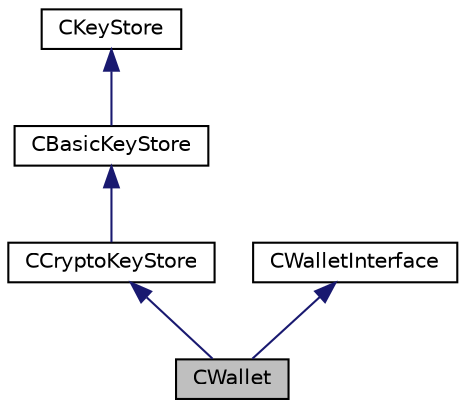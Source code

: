 digraph "CWallet"
{
  edge [fontname="Helvetica",fontsize="10",labelfontname="Helvetica",labelfontsize="10"];
  node [fontname="Helvetica",fontsize="10",shape=record];
  Node0 [label="CWallet",height=0.2,width=0.4,color="black", fillcolor="grey75", style="filled", fontcolor="black"];
  Node1 -> Node0 [dir="back",color="midnightblue",fontsize="10",style="solid",fontname="Helvetica"];
  Node1 [label="CCryptoKeyStore",height=0.2,width=0.4,color="black", fillcolor="white", style="filled",URL="$db/dad/class_c_crypto_key_store.html",tooltip="Keystore which keeps the private keys encrypted. "];
  Node2 -> Node1 [dir="back",color="midnightblue",fontsize="10",style="solid",fontname="Helvetica"];
  Node2 [label="CBasicKeyStore",height=0.2,width=0.4,color="black", fillcolor="white", style="filled",URL="$db/db1/class_c_basic_key_store.html",tooltip="Basic key store, that keeps keys in an address->secret map. "];
  Node3 -> Node2 [dir="back",color="midnightblue",fontsize="10",style="solid",fontname="Helvetica"];
  Node3 [label="CKeyStore",height=0.2,width=0.4,color="black", fillcolor="white", style="filled",URL="$d0/dc3/class_c_key_store.html",tooltip="A virtual base class for key stores. "];
  Node4 -> Node0 [dir="back",color="midnightblue",fontsize="10",style="solid",fontname="Helvetica"];
  Node4 [label="CWalletInterface",height=0.2,width=0.4,color="black", fillcolor="white", style="filled",URL="$dc/d1a/class_c_wallet_interface.html"];
}
